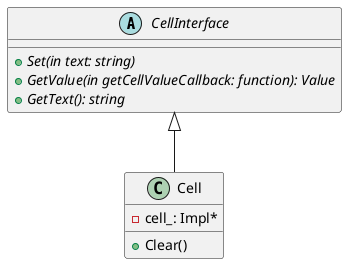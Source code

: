 
@startuml

abstract class CellInterface {
    +{abstract} Set(in text: string)
    +{abstract} GetValue(in getCellValueCallback: function): Value
    +{abstract} GetText(): string
}

class Cell {
    +Clear()
    -cell_: Impl*
}

class Cell extends CellInterface

@enduml
